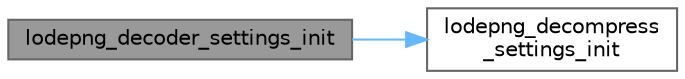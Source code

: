 digraph "lodepng_decoder_settings_init"
{
 // LATEX_PDF_SIZE
  bgcolor="transparent";
  edge [fontname=Helvetica,fontsize=10,labelfontname=Helvetica,labelfontsize=10];
  node [fontname=Helvetica,fontsize=10,shape=box,height=0.2,width=0.4];
  rankdir="LR";
  Node1 [id="Node000001",label="lodepng_decoder_settings_init",height=0.2,width=0.4,color="gray40", fillcolor="grey60", style="filled", fontcolor="black",tooltip=" "];
  Node1 -> Node2 [id="edge2_Node000001_Node000002",color="steelblue1",style="solid",tooltip=" "];
  Node2 [id="Node000002",label="lodepng_decompress\l_settings_init",height=0.2,width=0.4,color="grey40", fillcolor="white", style="filled",URL="$lodepng_8cpp.html#ab752d2ce31fb7e6fe1a27b559d3097ad",tooltip=" "];
}
